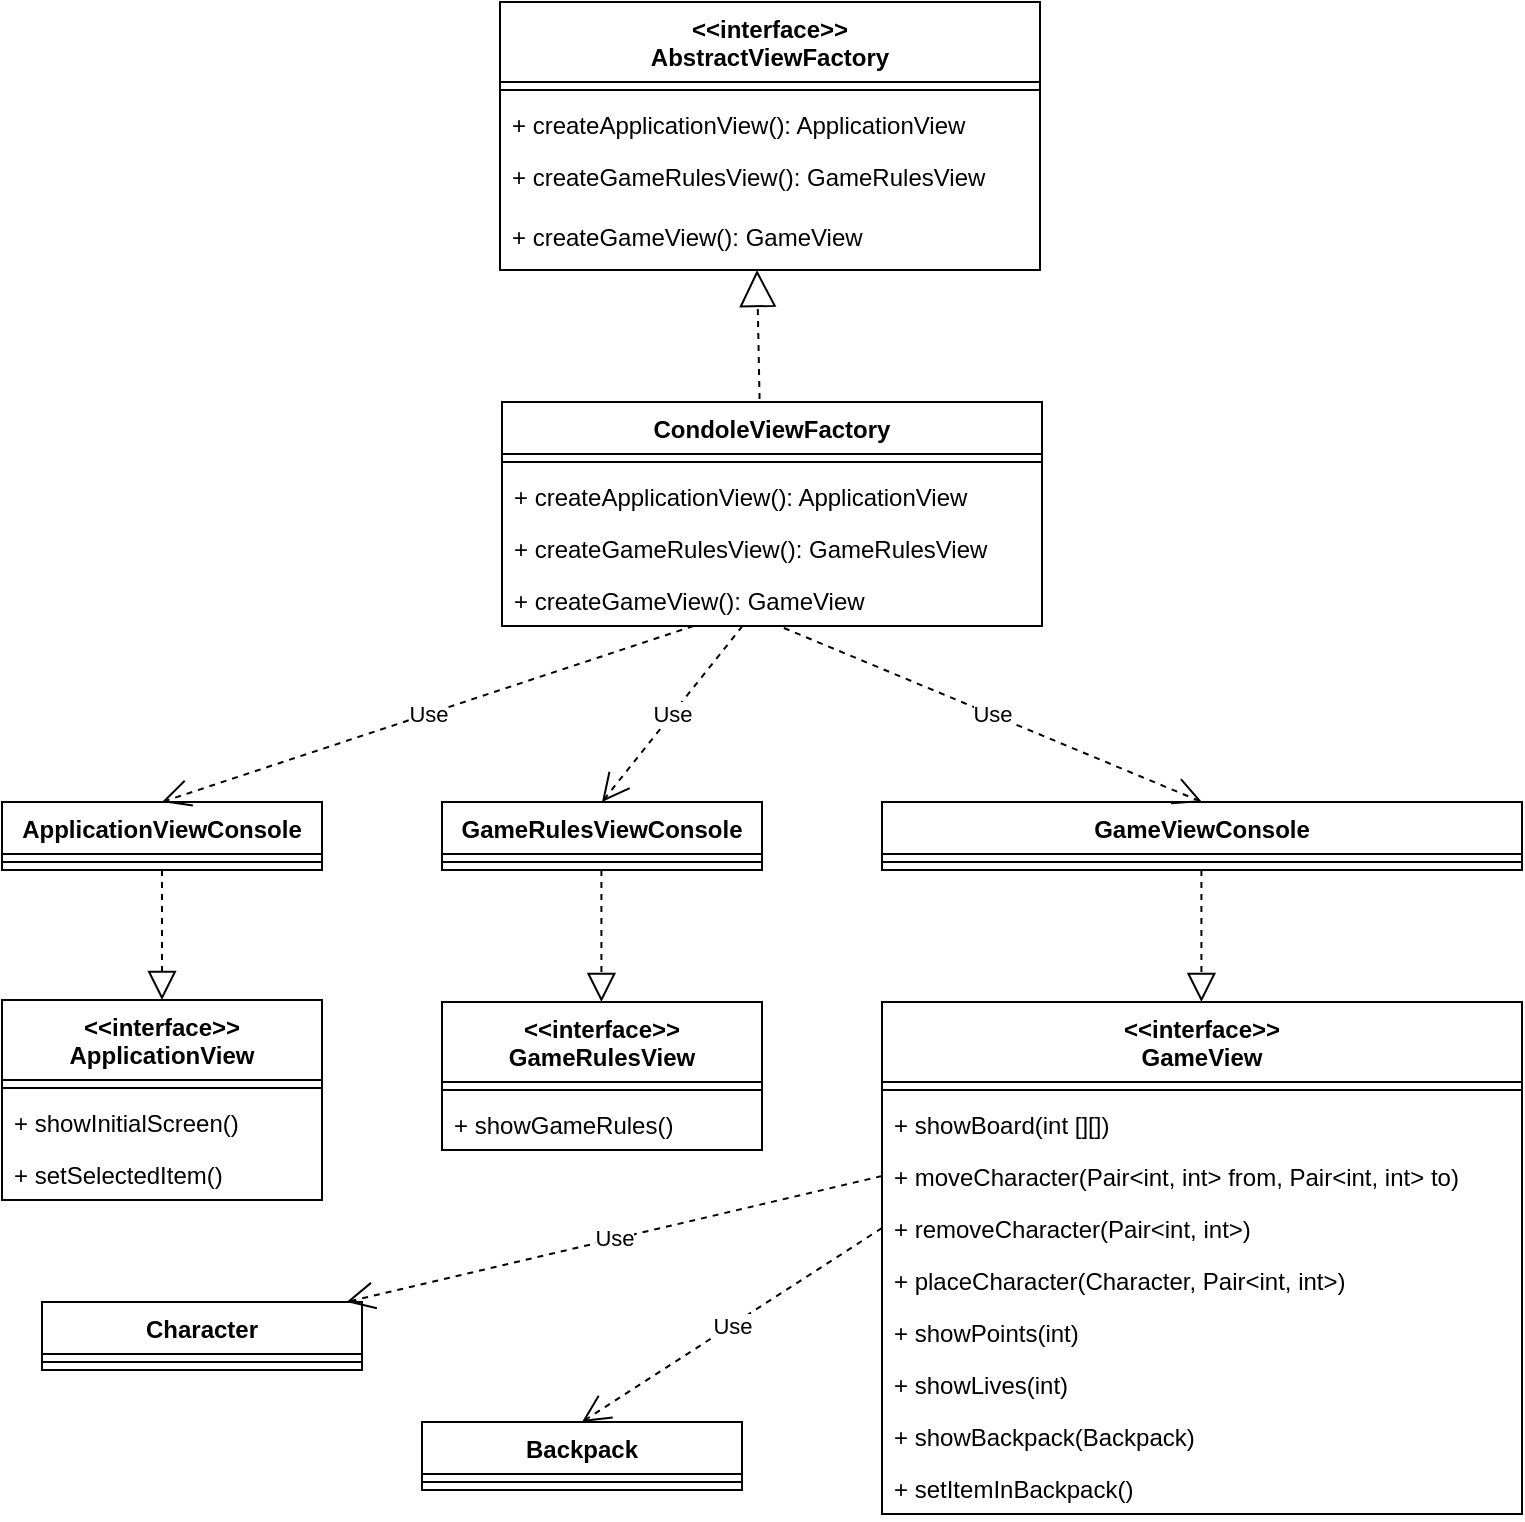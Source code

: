 <mxfile version="12.1.3" type="device" pages="1"><diagram name="Page-1" id="5f0bae14-7c28-e335-631c-24af17079c00"><mxGraphModel dx="787" dy="490" grid="1" gridSize="10" guides="1" tooltips="1" connect="1" arrows="1" fold="1" page="1" pageScale="1" pageWidth="4681" pageHeight="3300" background="none" math="0" shadow="0"><root><mxCell id="0"/><mxCell id="1" parent="0"/><mxCell id="LyayD2E6lX-VAmwV8kCB-488" value="&lt;&lt;interface&gt;&gt;&#xA;AbstractViewFactory&#xA;" style="swimlane;fontStyle=1;align=center;verticalAlign=top;childLayout=stackLayout;horizontal=1;startSize=40;horizontalStack=0;resizeParent=1;resizeParentMax=0;resizeLast=0;collapsible=1;marginBottom=0;" parent="1" vertex="1"><mxGeometry x="1339" y="590" width="270" height="134" as="geometry"/></mxCell><mxCell id="LyayD2E6lX-VAmwV8kCB-489" value="" style="line;strokeWidth=1;fillColor=none;align=left;verticalAlign=middle;spacingTop=-1;spacingLeft=3;spacingRight=3;rotatable=0;labelPosition=right;points=[];portConstraint=eastwest;" parent="LyayD2E6lX-VAmwV8kCB-488" vertex="1"><mxGeometry y="40" width="270" height="8" as="geometry"/></mxCell><mxCell id="LyayD2E6lX-VAmwV8kCB-490" value="+ createApplicationView(): ApplicationView" style="text;strokeColor=none;fillColor=none;align=left;verticalAlign=top;spacingLeft=4;spacingRight=4;overflow=hidden;rotatable=0;points=[[0,0.5],[1,0.5]];portConstraint=eastwest;" parent="LyayD2E6lX-VAmwV8kCB-488" vertex="1"><mxGeometry y="48" width="270" height="26" as="geometry"/></mxCell><mxCell id="LyayD2E6lX-VAmwV8kCB-491" value="+ createGameRulesView(): GameRulesView" style="text;strokeColor=none;fillColor=none;align=left;verticalAlign=top;spacingLeft=4;spacingRight=4;overflow=hidden;rotatable=0;points=[[0,0.5],[1,0.5]];portConstraint=eastwest;" parent="LyayD2E6lX-VAmwV8kCB-488" vertex="1"><mxGeometry y="74" width="270" height="30" as="geometry"/></mxCell><mxCell id="LyayD2E6lX-VAmwV8kCB-492" value="+ createGameView(): GameView" style="text;strokeColor=none;fillColor=none;align=left;verticalAlign=top;spacingLeft=4;spacingRight=4;overflow=hidden;rotatable=0;points=[[0,0.5],[1,0.5]];portConstraint=eastwest;" parent="LyayD2E6lX-VAmwV8kCB-488" vertex="1"><mxGeometry y="104" width="270" height="30" as="geometry"/></mxCell><mxCell id="LyayD2E6lX-VAmwV8kCB-493" value="CondoleViewFactory" style="swimlane;fontStyle=1;align=center;verticalAlign=top;childLayout=stackLayout;horizontal=1;startSize=26;horizontalStack=0;resizeParent=1;resizeParentMax=0;resizeLast=0;collapsible=1;marginBottom=0;" parent="1" vertex="1"><mxGeometry x="1340" y="790" width="270" height="112" as="geometry"/></mxCell><mxCell id="LyayD2E6lX-VAmwV8kCB-494" value="" style="line;strokeWidth=1;fillColor=none;align=left;verticalAlign=middle;spacingTop=-1;spacingLeft=3;spacingRight=3;rotatable=0;labelPosition=right;points=[];portConstraint=eastwest;" parent="LyayD2E6lX-VAmwV8kCB-493" vertex="1"><mxGeometry y="26" width="270" height="8" as="geometry"/></mxCell><mxCell id="LyayD2E6lX-VAmwV8kCB-495" value="+ createApplicationView(): ApplicationView" style="text;strokeColor=none;fillColor=none;align=left;verticalAlign=top;spacingLeft=4;spacingRight=4;overflow=hidden;rotatable=0;points=[[0,0.5],[1,0.5]];portConstraint=eastwest;" parent="LyayD2E6lX-VAmwV8kCB-493" vertex="1"><mxGeometry y="34" width="270" height="26" as="geometry"/></mxCell><mxCell id="LyayD2E6lX-VAmwV8kCB-496" value="+ createGameRulesView(): GameRulesView" style="text;strokeColor=none;fillColor=none;align=left;verticalAlign=top;spacingLeft=4;spacingRight=4;overflow=hidden;rotatable=0;points=[[0,0.5],[1,0.5]];portConstraint=eastwest;" parent="LyayD2E6lX-VAmwV8kCB-493" vertex="1"><mxGeometry y="60" width="270" height="26" as="geometry"/></mxCell><mxCell id="LyayD2E6lX-VAmwV8kCB-497" value="+ createGameView(): GameView" style="text;strokeColor=none;fillColor=none;align=left;verticalAlign=top;spacingLeft=4;spacingRight=4;overflow=hidden;rotatable=0;points=[[0,0.5],[1,0.5]];portConstraint=eastwest;" parent="LyayD2E6lX-VAmwV8kCB-493" vertex="1"><mxGeometry y="86" width="270" height="26" as="geometry"/></mxCell><mxCell id="LyayD2E6lX-VAmwV8kCB-498" value="ApplicationViewConsole" style="swimlane;fontStyle=1;align=center;verticalAlign=top;childLayout=stackLayout;horizontal=1;startSize=26;horizontalStack=0;resizeParent=1;resizeParentMax=0;resizeLast=0;collapsible=1;marginBottom=0;" parent="1" vertex="1"><mxGeometry x="1090" y="990" width="160" height="34" as="geometry"/></mxCell><mxCell id="LyayD2E6lX-VAmwV8kCB-499" value="" style="line;strokeWidth=1;fillColor=none;align=left;verticalAlign=middle;spacingTop=-1;spacingLeft=3;spacingRight=3;rotatable=0;labelPosition=right;points=[];portConstraint=eastwest;" parent="LyayD2E6lX-VAmwV8kCB-498" vertex="1"><mxGeometry y="26" width="160" height="8" as="geometry"/></mxCell><mxCell id="LyayD2E6lX-VAmwV8kCB-500" value="GameRulesViewConsole" style="swimlane;fontStyle=1;align=center;verticalAlign=top;childLayout=stackLayout;horizontal=1;startSize=26;horizontalStack=0;resizeParent=1;resizeParentMax=0;resizeLast=0;collapsible=1;marginBottom=0;" parent="1" vertex="1"><mxGeometry x="1310" y="990" width="160" height="34" as="geometry"/></mxCell><mxCell id="LyayD2E6lX-VAmwV8kCB-501" value="" style="line;strokeWidth=1;fillColor=none;align=left;verticalAlign=middle;spacingTop=-1;spacingLeft=3;spacingRight=3;rotatable=0;labelPosition=right;points=[];portConstraint=eastwest;" parent="LyayD2E6lX-VAmwV8kCB-500" vertex="1"><mxGeometry y="26" width="160" height="8" as="geometry"/></mxCell><mxCell id="LyayD2E6lX-VAmwV8kCB-502" value="GameViewConsole" style="swimlane;fontStyle=1;align=center;verticalAlign=top;childLayout=stackLayout;horizontal=1;startSize=26;horizontalStack=0;resizeParent=1;resizeParentMax=0;resizeLast=0;collapsible=1;marginBottom=0;" parent="1" vertex="1"><mxGeometry x="1530" y="990" width="320" height="34" as="geometry"/></mxCell><mxCell id="LyayD2E6lX-VAmwV8kCB-503" value="" style="line;strokeWidth=1;fillColor=none;align=left;verticalAlign=middle;spacingTop=-1;spacingLeft=3;spacingRight=3;rotatable=0;labelPosition=right;points=[];portConstraint=eastwest;" parent="LyayD2E6lX-VAmwV8kCB-502" vertex="1"><mxGeometry y="26" width="320" height="8" as="geometry"/></mxCell><mxCell id="LyayD2E6lX-VAmwV8kCB-504" value="&lt;&lt;interface&gt;&gt;&#xA;ApplicationView" style="swimlane;fontStyle=1;align=center;verticalAlign=top;childLayout=stackLayout;horizontal=1;startSize=40;horizontalStack=0;resizeParent=1;resizeParentMax=0;resizeLast=0;collapsible=1;marginBottom=0;" parent="1" vertex="1"><mxGeometry x="1090" y="1089" width="160" height="100" as="geometry"/></mxCell><mxCell id="LyayD2E6lX-VAmwV8kCB-505" value="" style="line;strokeWidth=1;fillColor=none;align=left;verticalAlign=middle;spacingTop=-1;spacingLeft=3;spacingRight=3;rotatable=0;labelPosition=right;points=[];portConstraint=eastwest;" parent="LyayD2E6lX-VAmwV8kCB-504" vertex="1"><mxGeometry y="40" width="160" height="8" as="geometry"/></mxCell><mxCell id="LyayD2E6lX-VAmwV8kCB-506" value="+ showInitialScreen()" style="text;strokeColor=none;fillColor=none;align=left;verticalAlign=top;spacingLeft=4;spacingRight=4;overflow=hidden;rotatable=0;points=[[0,0.5],[1,0.5]];portConstraint=eastwest;" parent="LyayD2E6lX-VAmwV8kCB-504" vertex="1"><mxGeometry y="48" width="160" height="26" as="geometry"/></mxCell><mxCell id="LyayD2E6lX-VAmwV8kCB-507" value="+ setSelectedItem()" style="text;strokeColor=none;fillColor=none;align=left;verticalAlign=top;spacingLeft=4;spacingRight=4;overflow=hidden;rotatable=0;points=[[0,0.5],[1,0.5]];portConstraint=eastwest;" parent="LyayD2E6lX-VAmwV8kCB-504" vertex="1"><mxGeometry y="74" width="160" height="26" as="geometry"/></mxCell><mxCell id="LyayD2E6lX-VAmwV8kCB-508" value="&lt;&lt;interface&gt;&gt;&#xA;GameRulesView" style="swimlane;fontStyle=1;align=center;verticalAlign=top;childLayout=stackLayout;horizontal=1;startSize=40;horizontalStack=0;resizeParent=1;resizeParentMax=0;resizeLast=0;collapsible=1;marginBottom=0;" parent="1" vertex="1"><mxGeometry x="1310" y="1090" width="160" height="74" as="geometry"/></mxCell><mxCell id="LyayD2E6lX-VAmwV8kCB-509" value="" style="line;strokeWidth=1;fillColor=none;align=left;verticalAlign=middle;spacingTop=-1;spacingLeft=3;spacingRight=3;rotatable=0;labelPosition=right;points=[];portConstraint=eastwest;" parent="LyayD2E6lX-VAmwV8kCB-508" vertex="1"><mxGeometry y="40" width="160" height="8" as="geometry"/></mxCell><mxCell id="LyayD2E6lX-VAmwV8kCB-510" value="+ showGameRules()" style="text;strokeColor=none;fillColor=none;align=left;verticalAlign=top;spacingLeft=4;spacingRight=4;overflow=hidden;rotatable=0;points=[[0,0.5],[1,0.5]];portConstraint=eastwest;" parent="LyayD2E6lX-VAmwV8kCB-508" vertex="1"><mxGeometry y="48" width="160" height="26" as="geometry"/></mxCell><mxCell id="LyayD2E6lX-VAmwV8kCB-511" value="&lt;&lt;interface&gt;&gt;&#xA;GameView" style="swimlane;fontStyle=1;align=center;verticalAlign=top;childLayout=stackLayout;horizontal=1;startSize=40;horizontalStack=0;resizeParent=1;resizeParentMax=0;resizeLast=0;collapsible=1;marginBottom=0;" parent="1" vertex="1"><mxGeometry x="1530" y="1090" width="320" height="256" as="geometry"/></mxCell><mxCell id="LyayD2E6lX-VAmwV8kCB-512" value="" style="line;strokeWidth=1;fillColor=none;align=left;verticalAlign=middle;spacingTop=-1;spacingLeft=3;spacingRight=3;rotatable=0;labelPosition=right;points=[];portConstraint=eastwest;" parent="LyayD2E6lX-VAmwV8kCB-511" vertex="1"><mxGeometry y="40" width="320" height="8" as="geometry"/></mxCell><mxCell id="LyayD2E6lX-VAmwV8kCB-513" value="+ showBoard(int [][])" style="text;strokeColor=none;fillColor=none;align=left;verticalAlign=top;spacingLeft=4;spacingRight=4;overflow=hidden;rotatable=0;points=[[0,0.5],[1,0.5]];portConstraint=eastwest;" parent="LyayD2E6lX-VAmwV8kCB-511" vertex="1"><mxGeometry y="48" width="320" height="26" as="geometry"/></mxCell><mxCell id="LyayD2E6lX-VAmwV8kCB-514" value="+ moveCharacter(Pair&lt;int, int&gt; from, Pair&lt;int, int&gt; to)" style="text;strokeColor=none;fillColor=none;align=left;verticalAlign=top;spacingLeft=4;spacingRight=4;overflow=hidden;rotatable=0;points=[[0,0.5],[1,0.5]];portConstraint=eastwest;" parent="LyayD2E6lX-VAmwV8kCB-511" vertex="1"><mxGeometry y="74" width="320" height="26" as="geometry"/></mxCell><mxCell id="LyayD2E6lX-VAmwV8kCB-515" value="+ removeCharacter(Pair&lt;int, int&gt;)" style="text;strokeColor=none;fillColor=none;align=left;verticalAlign=top;spacingLeft=4;spacingRight=4;overflow=hidden;rotatable=0;points=[[0,0.5],[1,0.5]];portConstraint=eastwest;" parent="LyayD2E6lX-VAmwV8kCB-511" vertex="1"><mxGeometry y="100" width="320" height="26" as="geometry"/></mxCell><mxCell id="LyayD2E6lX-VAmwV8kCB-516" value="+ placeCharacter(Character, Pair&lt;int, int&gt;)" style="text;strokeColor=none;fillColor=none;align=left;verticalAlign=top;spacingLeft=4;spacingRight=4;overflow=hidden;rotatable=0;points=[[0,0.5],[1,0.5]];portConstraint=eastwest;" parent="LyayD2E6lX-VAmwV8kCB-511" vertex="1"><mxGeometry y="126" width="320" height="26" as="geometry"/></mxCell><mxCell id="LyayD2E6lX-VAmwV8kCB-517" value="+ showPoints(int)" style="text;strokeColor=none;fillColor=none;align=left;verticalAlign=top;spacingLeft=4;spacingRight=4;overflow=hidden;rotatable=0;points=[[0,0.5],[1,0.5]];portConstraint=eastwest;" parent="LyayD2E6lX-VAmwV8kCB-511" vertex="1"><mxGeometry y="152" width="320" height="26" as="geometry"/></mxCell><mxCell id="LyayD2E6lX-VAmwV8kCB-518" value="+ showLives(int)" style="text;strokeColor=none;fillColor=none;align=left;verticalAlign=top;spacingLeft=4;spacingRight=4;overflow=hidden;rotatable=0;points=[[0,0.5],[1,0.5]];portConstraint=eastwest;" parent="LyayD2E6lX-VAmwV8kCB-511" vertex="1"><mxGeometry y="178" width="320" height="26" as="geometry"/></mxCell><mxCell id="LyayD2E6lX-VAmwV8kCB-519" value="+ showBackpack(Backpack)" style="text;strokeColor=none;fillColor=none;align=left;verticalAlign=top;spacingLeft=4;spacingRight=4;overflow=hidden;rotatable=0;points=[[0,0.5],[1,0.5]];portConstraint=eastwest;" parent="LyayD2E6lX-VAmwV8kCB-511" vertex="1"><mxGeometry y="204" width="320" height="26" as="geometry"/></mxCell><mxCell id="LyayD2E6lX-VAmwV8kCB-520" value="+ setItemInBackpack()" style="text;strokeColor=none;fillColor=none;align=left;verticalAlign=top;spacingLeft=4;spacingRight=4;overflow=hidden;rotatable=0;points=[[0,0.5],[1,0.5]];portConstraint=eastwest;" parent="LyayD2E6lX-VAmwV8kCB-511" vertex="1"><mxGeometry y="230" width="320" height="26" as="geometry"/></mxCell><mxCell id="LyayD2E6lX-VAmwV8kCB-521" value="Character" style="swimlane;fontStyle=1;align=center;verticalAlign=top;childLayout=stackLayout;horizontal=1;startSize=26;horizontalStack=0;resizeParent=1;resizeParentMax=0;resizeLast=0;collapsible=1;marginBottom=0;" parent="1" vertex="1"><mxGeometry x="1110" y="1240" width="160" height="34" as="geometry"/></mxCell><mxCell id="LyayD2E6lX-VAmwV8kCB-522" value="" style="line;strokeWidth=1;fillColor=none;align=left;verticalAlign=middle;spacingTop=-1;spacingLeft=3;spacingRight=3;rotatable=0;labelPosition=right;points=[];portConstraint=eastwest;" parent="LyayD2E6lX-VAmwV8kCB-521" vertex="1"><mxGeometry y="26" width="160" height="8" as="geometry"/></mxCell><mxCell id="LyayD2E6lX-VAmwV8kCB-523" value="" style="endArrow=block;endSize=16;endFill=0;html=1;exitX=0.477;exitY=-0.013;exitDx=0;exitDy=0;entryX=0.476;entryY=1;entryDx=0;entryDy=0;entryPerimeter=0;exitPerimeter=0;dashed=1;" parent="1" source="LyayD2E6lX-VAmwV8kCB-493" target="LyayD2E6lX-VAmwV8kCB-492" edge="1"><mxGeometry width="160" relative="1" as="geometry"><mxPoint x="1290" y="778" as="sourcePoint"/><mxPoint x="1449.08" y="740.002" as="targetPoint"/></mxGeometry></mxCell><mxCell id="LyayD2E6lX-VAmwV8kCB-524" value="" style="endArrow=block;endFill=0;endSize=12;html=1;rounded=0;exitX=0.5;exitY=1;exitDx=0;exitDy=0;entryX=0.5;entryY=0;entryDx=0;entryDy=0;dashed=1;" parent="1" source="LyayD2E6lX-VAmwV8kCB-498" target="LyayD2E6lX-VAmwV8kCB-504" edge="1"><mxGeometry width="160" relative="1" as="geometry"><mxPoint x="1130" y="1060" as="sourcePoint"/><mxPoint x="1290" y="1060" as="targetPoint"/></mxGeometry></mxCell><mxCell id="LyayD2E6lX-VAmwV8kCB-525" value="" style="endArrow=block;endFill=0;endSize=12;html=1;rounded=0;exitX=0.5;exitY=1;exitDx=0;exitDy=0;entryX=0.5;entryY=0;entryDx=0;entryDy=0;dashed=1;" parent="1" edge="1"><mxGeometry width="160" relative="1" as="geometry"><mxPoint x="1389.71" y="1024" as="sourcePoint"/><mxPoint x="1389.71" y="1090" as="targetPoint"/></mxGeometry></mxCell><mxCell id="LyayD2E6lX-VAmwV8kCB-526" value="" style="endArrow=block;endFill=0;endSize=12;html=1;rounded=0;exitX=0.5;exitY=1;exitDx=0;exitDy=0;entryX=0.5;entryY=0;entryDx=0;entryDy=0;dashed=1;" parent="1" edge="1"><mxGeometry width="160" relative="1" as="geometry"><mxPoint x="1689.71" y="1024" as="sourcePoint"/><mxPoint x="1689.71" y="1090" as="targetPoint"/></mxGeometry></mxCell><mxCell id="LyayD2E6lX-VAmwV8kCB-531" value="Backpack" style="swimlane;fontStyle=1;align=center;verticalAlign=top;childLayout=stackLayout;horizontal=1;startSize=26;horizontalStack=0;resizeParent=1;resizeParentMax=0;resizeLast=0;collapsible=1;marginBottom=0;" parent="1" vertex="1"><mxGeometry x="1300" y="1300" width="160" height="34" as="geometry"/></mxCell><mxCell id="LyayD2E6lX-VAmwV8kCB-532" value="" style="line;strokeWidth=1;fillColor=none;align=left;verticalAlign=middle;spacingTop=-1;spacingLeft=3;spacingRight=3;rotatable=0;labelPosition=right;points=[];portConstraint=eastwest;" parent="LyayD2E6lX-VAmwV8kCB-531" vertex="1"><mxGeometry y="26" width="160" height="8" as="geometry"/></mxCell><mxCell id="n7UYFg31kHGfYPF9UyDw-1" value="Use" style="endArrow=open;endSize=12;dashed=1;html=1;entryX=0.5;entryY=0;entryDx=0;entryDy=0;" edge="1" parent="1" source="LyayD2E6lX-VAmwV8kCB-497" target="LyayD2E6lX-VAmwV8kCB-498"><mxGeometry width="160" relative="1" as="geometry"><mxPoint x="1090" y="1370" as="sourcePoint"/><mxPoint x="1250" y="1370" as="targetPoint"/></mxGeometry></mxCell><mxCell id="n7UYFg31kHGfYPF9UyDw-2" value="Use" style="endArrow=open;endSize=12;dashed=1;html=1;entryX=0.5;entryY=0;entryDx=0;entryDy=0;" edge="1" parent="1" target="LyayD2E6lX-VAmwV8kCB-500"><mxGeometry width="160" relative="1" as="geometry"><mxPoint x="1460.243" y="902" as="sourcePoint"/><mxPoint x="1194.5" y="990" as="targetPoint"/></mxGeometry></mxCell><mxCell id="n7UYFg31kHGfYPF9UyDw-3" value="Use" style="endArrow=open;endSize=12;dashed=1;html=1;entryX=0.5;entryY=0;entryDx=0;entryDy=0;exitX=0.522;exitY=1.038;exitDx=0;exitDy=0;exitPerimeter=0;" edge="1" parent="1" source="LyayD2E6lX-VAmwV8kCB-497" target="LyayD2E6lX-VAmwV8kCB-502"><mxGeometry width="160" relative="1" as="geometry"><mxPoint x="1470.243" y="912" as="sourcePoint"/><mxPoint x="1400" y="1000" as="targetPoint"/></mxGeometry></mxCell><mxCell id="n7UYFg31kHGfYPF9UyDw-4" value="Use" style="endArrow=open;endSize=12;dashed=1;html=1;exitX=0;exitY=0.5;exitDx=0;exitDy=0;" edge="1" parent="1" source="LyayD2E6lX-VAmwV8kCB-514" target="LyayD2E6lX-VAmwV8kCB-521"><mxGeometry width="160" relative="1" as="geometry"><mxPoint x="1400.243" y="1196" as="sourcePoint"/><mxPoint x="1330" y="1284" as="targetPoint"/></mxGeometry></mxCell><mxCell id="n7UYFg31kHGfYPF9UyDw-5" value="Use" style="endArrow=open;endSize=12;dashed=1;html=1;exitX=0;exitY=0.5;exitDx=0;exitDy=0;entryX=0.5;entryY=0;entryDx=0;entryDy=0;" edge="1" parent="1" source="LyayD2E6lX-VAmwV8kCB-515" target="LyayD2E6lX-VAmwV8kCB-531"><mxGeometry width="160" relative="1" as="geometry"><mxPoint x="1540" y="1187" as="sourcePoint"/><mxPoint x="1272.25" y="1250" as="targetPoint"/></mxGeometry></mxCell></root></mxGraphModel></diagram></mxfile>